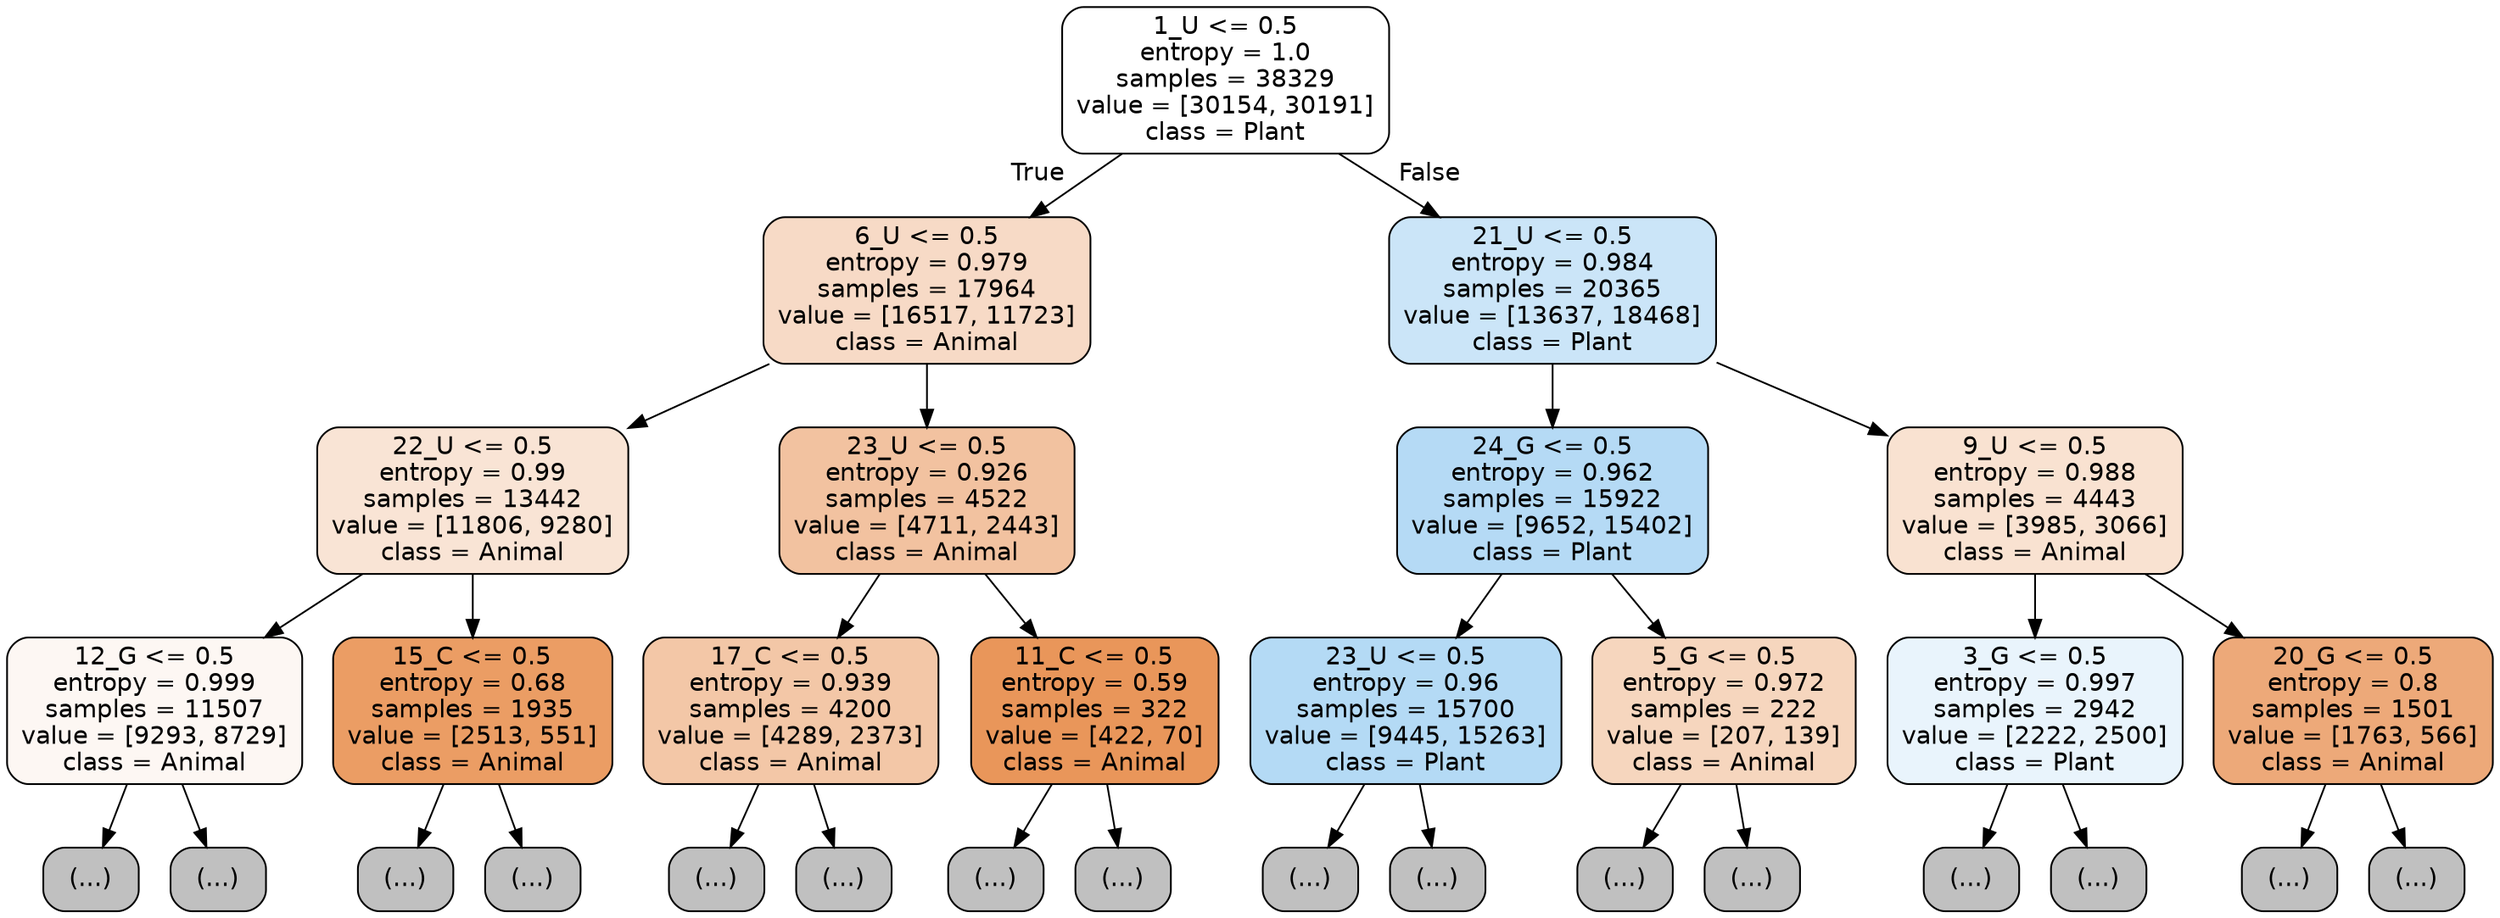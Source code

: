 digraph Tree {
node [shape=box, style="filled, rounded", color="black", fontname="helvetica"] ;
edge [fontname="helvetica"] ;
0 [label="1_U <= 0.5\nentropy = 1.0\nsamples = 38329\nvalue = [30154, 30191]\nclass = Plant", fillcolor="#ffffff"] ;
1 [label="6_U <= 0.5\nentropy = 0.979\nsamples = 17964\nvalue = [16517, 11723]\nclass = Animal", fillcolor="#f7dac6"] ;
0 -> 1 [labeldistance=2.5, labelangle=45, headlabel="True"] ;
2 [label="22_U <= 0.5\nentropy = 0.99\nsamples = 13442\nvalue = [11806, 9280]\nclass = Animal", fillcolor="#f9e4d5"] ;
1 -> 2 ;
3 [label="12_G <= 0.5\nentropy = 0.999\nsamples = 11507\nvalue = [9293, 8729]\nclass = Animal", fillcolor="#fdf7f3"] ;
2 -> 3 ;
4 [label="(...)", fillcolor="#C0C0C0"] ;
3 -> 4 ;
4535 [label="(...)", fillcolor="#C0C0C0"] ;
3 -> 4535 ;
6248 [label="15_C <= 0.5\nentropy = 0.68\nsamples = 1935\nvalue = [2513, 551]\nclass = Animal", fillcolor="#eb9d64"] ;
2 -> 6248 ;
6249 [label="(...)", fillcolor="#C0C0C0"] ;
6248 -> 6249 ;
6822 [label="(...)", fillcolor="#C0C0C0"] ;
6248 -> 6822 ;
6975 [label="23_U <= 0.5\nentropy = 0.926\nsamples = 4522\nvalue = [4711, 2443]\nclass = Animal", fillcolor="#f2c2a0"] ;
1 -> 6975 ;
6976 [label="17_C <= 0.5\nentropy = 0.939\nsamples = 4200\nvalue = [4289, 2373]\nclass = Animal", fillcolor="#f3c7a7"] ;
6975 -> 6976 ;
6977 [label="(...)", fillcolor="#C0C0C0"] ;
6976 -> 6977 ;
8892 [label="(...)", fillcolor="#C0C0C0"] ;
6976 -> 8892 ;
9411 [label="11_C <= 0.5\nentropy = 0.59\nsamples = 322\nvalue = [422, 70]\nclass = Animal", fillcolor="#e9965a"] ;
6975 -> 9411 ;
9412 [label="(...)", fillcolor="#C0C0C0"] ;
9411 -> 9412 ;
9479 [label="(...)", fillcolor="#C0C0C0"] ;
9411 -> 9479 ;
9516 [label="21_U <= 0.5\nentropy = 0.984\nsamples = 20365\nvalue = [13637, 18468]\nclass = Plant", fillcolor="#cbe5f8"] ;
0 -> 9516 [labeldistance=2.5, labelangle=-45, headlabel="False"] ;
9517 [label="24_G <= 0.5\nentropy = 0.962\nsamples = 15922\nvalue = [9652, 15402]\nclass = Plant", fillcolor="#b5daf5"] ;
9516 -> 9517 ;
9518 [label="23_U <= 0.5\nentropy = 0.96\nsamples = 15700\nvalue = [9445, 15263]\nclass = Plant", fillcolor="#b4daf5"] ;
9517 -> 9518 ;
9519 [label="(...)", fillcolor="#C0C0C0"] ;
9518 -> 9519 ;
15030 [label="(...)", fillcolor="#C0C0C0"] ;
9518 -> 15030 ;
15231 [label="5_G <= 0.5\nentropy = 0.972\nsamples = 222\nvalue = [207, 139]\nclass = Animal", fillcolor="#f6d6be"] ;
9517 -> 15231 ;
15232 [label="(...)", fillcolor="#C0C0C0"] ;
15231 -> 15232 ;
15309 [label="(...)", fillcolor="#C0C0C0"] ;
15231 -> 15309 ;
15350 [label="9_U <= 0.5\nentropy = 0.988\nsamples = 4443\nvalue = [3985, 3066]\nclass = Animal", fillcolor="#f9e2d1"] ;
9516 -> 15350 ;
15351 [label="3_G <= 0.5\nentropy = 0.997\nsamples = 2942\nvalue = [2222, 2500]\nclass = Plant", fillcolor="#e9f4fc"] ;
15350 -> 15351 ;
15352 [label="(...)", fillcolor="#C0C0C0"] ;
15351 -> 15352 ;
16285 [label="(...)", fillcolor="#C0C0C0"] ;
15351 -> 16285 ;
16634 [label="20_G <= 0.5\nentropy = 0.8\nsamples = 1501\nvalue = [1763, 566]\nclass = Animal", fillcolor="#eda979"] ;
15350 -> 16634 ;
16635 [label="(...)", fillcolor="#C0C0C0"] ;
16634 -> 16635 ;
17014 [label="(...)", fillcolor="#C0C0C0"] ;
16634 -> 17014 ;
}